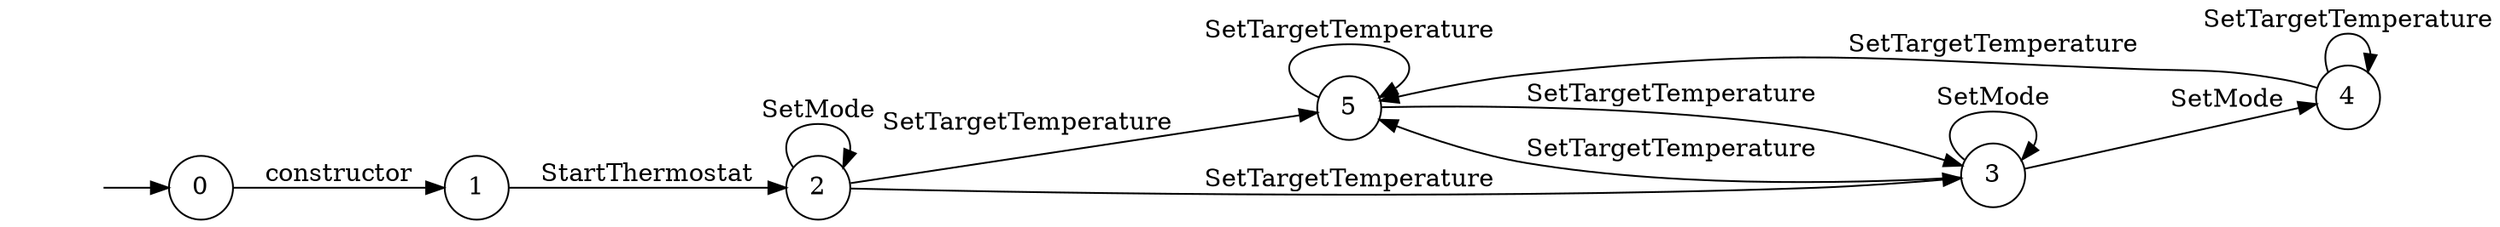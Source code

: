 digraph "Dapp-Automata-data/fuzzer/testnetdata-model-rq1/RoomThermostat/FSM-4" {
	graph [rankdir=LR]
	"" [label="" shape=plaintext]
	2 [label=2 shape=circle]
	5 [label=5 shape=circle]
	4 [label=4 shape=circle]
	3 [label=3 shape=circle]
	1 [label=1 shape=circle]
	0 [label=0 shape=circle]
	"" -> 0 [label=""]
	0 -> 1 [label=constructor]
	1 -> 2 [label=StartThermostat]
	2 -> 5 [label=SetTargetTemperature]
	2 -> 3 [label=SetTargetTemperature]
	2 -> 2 [label=SetMode]
	5 -> 5 [label=SetTargetTemperature]
	5 -> 3 [label=SetTargetTemperature]
	4 -> 4 [label=SetTargetTemperature]
	4 -> 5 [label=SetTargetTemperature]
	3 -> 5 [label=SetTargetTemperature]
	3 -> 4 [label=SetMode]
	3 -> 3 [label=SetMode]
}
